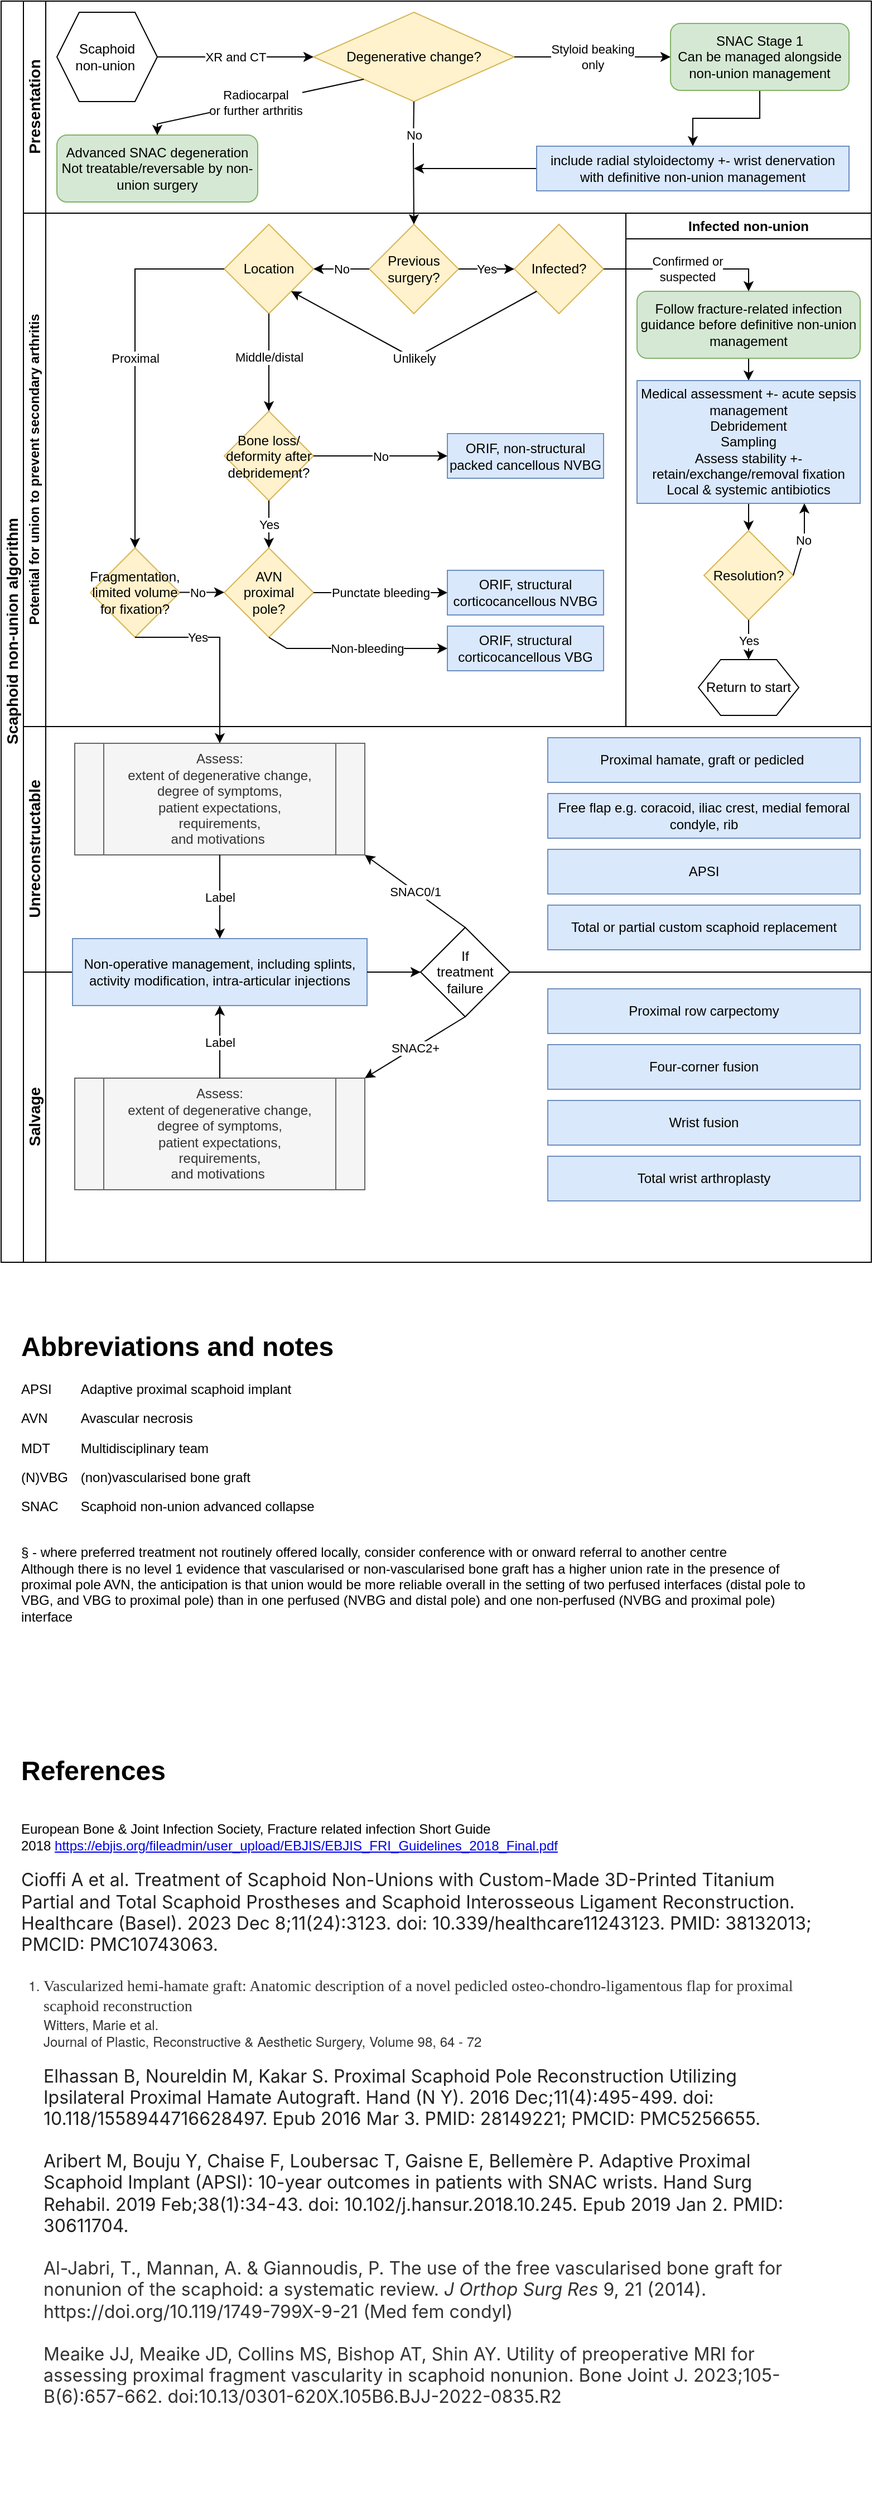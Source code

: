 <mxfile version="24.7.17">
  <diagram id="prtHgNgQTEPvFCAcTncT" name="Page-1">
    <mxGraphModel dx="860" dy="677" grid="1" gridSize="10" guides="1" tooltips="1" connect="1" arrows="1" fold="1" page="1" pageScale="1" pageWidth="827" pageHeight="1169" math="0" shadow="0">
      <root>
        <mxCell id="0" />
        <mxCell id="1" parent="0" />
        <mxCell id="dNxyNK7c78bLwvsdeMH5-19" value="Scaphoid non-union algorithm" style="swimlane;html=1;childLayout=stackLayout;resizeParent=1;resizeParentMax=0;horizontal=0;startSize=20;horizontalStack=0;fontSize=14;" parent="1" vertex="1">
          <mxGeometry x="24" y="15" width="780" height="1130" as="geometry" />
        </mxCell>
        <mxCell id="dNxyNK7c78bLwvsdeMH5-20" value="Presentation" style="swimlane;html=1;startSize=20;horizontal=0;fontSize=14;" parent="dNxyNK7c78bLwvsdeMH5-19" vertex="1">
          <mxGeometry x="20" width="760" height="190" as="geometry" />
        </mxCell>
        <mxCell id="KyIwBhKpUNpI25Vdc8Lh-61" value="Degenerative change?" style="rhombus;whiteSpace=wrap;html=1;fillColor=#fff2cc;strokeColor=#d6b656;" parent="dNxyNK7c78bLwvsdeMH5-20" vertex="1">
          <mxGeometry x="260" y="10" width="180" height="80" as="geometry" />
        </mxCell>
        <mxCell id="KyIwBhKpUNpI25Vdc8Lh-89" value="" style="edgeStyle=orthogonalEdgeStyle;rounded=0;orthogonalLoop=1;jettySize=auto;html=1;" parent="dNxyNK7c78bLwvsdeMH5-20" source="KyIwBhKpUNpI25Vdc8Lh-63" target="KyIwBhKpUNpI25Vdc8Lh-88" edge="1">
          <mxGeometry relative="1" as="geometry" />
        </mxCell>
        <mxCell id="KyIwBhKpUNpI25Vdc8Lh-63" value="SNAC Stage 1&lt;div&gt;Can be managed alongside non-union management&lt;/div&gt;" style="rounded=1;whiteSpace=wrap;html=1;fillColor=#d5e8d4;strokeColor=#82b366;" parent="dNxyNK7c78bLwvsdeMH5-20" vertex="1">
          <mxGeometry x="580" y="20" width="160" height="60" as="geometry" />
        </mxCell>
        <mxCell id="KyIwBhKpUNpI25Vdc8Lh-64" value="" style="endArrow=classic;html=1;rounded=0;entryX=0;entryY=0.5;entryDx=0;entryDy=0;exitX=1;exitY=0.5;exitDx=0;exitDy=0;" parent="dNxyNK7c78bLwvsdeMH5-20" source="KyIwBhKpUNpI25Vdc8Lh-61" target="KyIwBhKpUNpI25Vdc8Lh-63" edge="1">
          <mxGeometry relative="1" as="geometry">
            <mxPoint x="390" y="49.5" as="sourcePoint" />
            <mxPoint x="490" y="49.5" as="targetPoint" />
          </mxGeometry>
        </mxCell>
        <mxCell id="KyIwBhKpUNpI25Vdc8Lh-65" value="Styloid beaking&lt;div&gt;only&lt;/div&gt;" style="edgeLabel;resizable=0;html=1;;align=center;verticalAlign=middle;" parent="KyIwBhKpUNpI25Vdc8Lh-64" connectable="0" vertex="1">
          <mxGeometry relative="1" as="geometry" />
        </mxCell>
        <mxCell id="KyIwBhKpUNpI25Vdc8Lh-66" value="Scaphoid&lt;div&gt;non-union&amp;nbsp;&lt;/div&gt;" style="shape=hexagon;perimeter=hexagonPerimeter2;whiteSpace=wrap;html=1;fixedSize=1;" parent="dNxyNK7c78bLwvsdeMH5-20" vertex="1">
          <mxGeometry x="30" y="10" width="90" height="80" as="geometry" />
        </mxCell>
        <mxCell id="KyIwBhKpUNpI25Vdc8Lh-59" value="Advanced SNAC degeneration&lt;div&gt;Not treatable/reversable by non-union surgery&lt;/div&gt;" style="rounded=1;whiteSpace=wrap;html=1;fillColor=#d5e8d4;strokeColor=#82b366;" parent="dNxyNK7c78bLwvsdeMH5-20" vertex="1">
          <mxGeometry x="30" y="120" width="180" height="60" as="geometry" />
        </mxCell>
        <mxCell id="KyIwBhKpUNpI25Vdc8Lh-67" value="" style="endArrow=classic;html=1;rounded=0;exitX=0;exitY=1;exitDx=0;exitDy=0;entryX=0.5;entryY=0;entryDx=0;entryDy=0;" parent="dNxyNK7c78bLwvsdeMH5-20" source="KyIwBhKpUNpI25Vdc8Lh-61" target="KyIwBhKpUNpI25Vdc8Lh-59" edge="1">
          <mxGeometry relative="1" as="geometry">
            <mxPoint x="240" y="90" as="sourcePoint" />
            <mxPoint x="60" y="150" as="targetPoint" />
            <Array as="points">
              <mxPoint x="120" y="110" />
            </Array>
          </mxGeometry>
        </mxCell>
        <mxCell id="KyIwBhKpUNpI25Vdc8Lh-68" value="Radiocarpal&lt;div&gt;or further arthritis&lt;/div&gt;" style="edgeLabel;resizable=0;html=1;;align=center;verticalAlign=middle;" parent="KyIwBhKpUNpI25Vdc8Lh-67" connectable="0" vertex="1">
          <mxGeometry relative="1" as="geometry" />
        </mxCell>
        <mxCell id="KyIwBhKpUNpI25Vdc8Lh-69" value="" style="endArrow=classic;html=1;rounded=0;exitX=1;exitY=0.5;exitDx=0;exitDy=0;entryX=0;entryY=0.5;entryDx=0;entryDy=0;" parent="dNxyNK7c78bLwvsdeMH5-20" source="KyIwBhKpUNpI25Vdc8Lh-66" target="KyIwBhKpUNpI25Vdc8Lh-61" edge="1">
          <mxGeometry relative="1" as="geometry">
            <mxPoint x="130" y="49.5" as="sourcePoint" />
            <mxPoint x="230" y="49.5" as="targetPoint" />
          </mxGeometry>
        </mxCell>
        <mxCell id="KyIwBhKpUNpI25Vdc8Lh-70" value="XR and CT" style="edgeLabel;resizable=0;html=1;;align=center;verticalAlign=middle;" parent="KyIwBhKpUNpI25Vdc8Lh-69" connectable="0" vertex="1">
          <mxGeometry relative="1" as="geometry" />
        </mxCell>
        <mxCell id="GJUMKdBJynLQCOJIfzVS-9" style="edgeStyle=orthogonalEdgeStyle;rounded=0;orthogonalLoop=1;jettySize=auto;html=1;exitX=0;exitY=0.5;exitDx=0;exitDy=0;" parent="dNxyNK7c78bLwvsdeMH5-20" source="KyIwBhKpUNpI25Vdc8Lh-88" edge="1">
          <mxGeometry relative="1" as="geometry">
            <mxPoint x="350" y="150" as="targetPoint" />
          </mxGeometry>
        </mxCell>
        <mxCell id="KyIwBhKpUNpI25Vdc8Lh-88" value="include radial styloidectomy +- wrist denervation with definitive non-union management" style="rounded=0;whiteSpace=wrap;html=1;fontFamily=Helvetica;fontSize=12;align=center;fillColor=#dae8fc;strokeColor=#6c8ebf;" parent="dNxyNK7c78bLwvsdeMH5-20" vertex="1">
          <mxGeometry x="460" y="130" width="280" height="40" as="geometry" />
        </mxCell>
        <mxCell id="dNxyNK7c78bLwvsdeMH5-21" value="Potential for union to prevent secondary arthritis" style="swimlane;html=1;startSize=20;horizontal=0;" parent="dNxyNK7c78bLwvsdeMH5-19" vertex="1">
          <mxGeometry x="20" y="190" width="760" height="460" as="geometry" />
        </mxCell>
        <mxCell id="KyIwBhKpUNpI25Vdc8Lh-51" value="Infected non-union" style="swimlane;whiteSpace=wrap;html=1;" parent="dNxyNK7c78bLwvsdeMH5-21" vertex="1">
          <mxGeometry x="540" width="220" height="460" as="geometry" />
        </mxCell>
        <mxCell id="GJUMKdBJynLQCOJIfzVS-12" style="edgeStyle=orthogonalEdgeStyle;rounded=0;orthogonalLoop=1;jettySize=auto;html=1;exitX=0.5;exitY=1;exitDx=0;exitDy=0;entryX=0.5;entryY=0;entryDx=0;entryDy=0;" parent="KyIwBhKpUNpI25Vdc8Lh-51" source="GJUMKdBJynLQCOJIfzVS-5" target="GJUMKdBJynLQCOJIfzVS-6" edge="1">
          <mxGeometry relative="1" as="geometry" />
        </mxCell>
        <mxCell id="GJUMKdBJynLQCOJIfzVS-5" value="Follow fracture-related infection guidance before definitive non-union management" style="rounded=1;whiteSpace=wrap;html=1;fillColor=#d5e8d4;strokeColor=#82b366;" parent="KyIwBhKpUNpI25Vdc8Lh-51" vertex="1">
          <mxGeometry x="10" y="70" width="200" height="60" as="geometry" />
        </mxCell>
        <mxCell id="GJUMKdBJynLQCOJIfzVS-14" value="" style="edgeStyle=orthogonalEdgeStyle;rounded=0;orthogonalLoop=1;jettySize=auto;html=1;" parent="KyIwBhKpUNpI25Vdc8Lh-51" source="GJUMKdBJynLQCOJIfzVS-6" target="GJUMKdBJynLQCOJIfzVS-13" edge="1">
          <mxGeometry relative="1" as="geometry" />
        </mxCell>
        <mxCell id="GJUMKdBJynLQCOJIfzVS-6" value="Medical assessment +- acute sepsis management&lt;div&gt;Debridement&lt;/div&gt;&lt;div&gt;Sampling&lt;/div&gt;&lt;div&gt;Assess stability +- retain/exchange/removal fixation&lt;/div&gt;&lt;div&gt;Local &amp;amp; systemic antibiotics&lt;/div&gt;" style="rounded=0;whiteSpace=wrap;html=1;fontFamily=Helvetica;fontSize=12;align=center;fillColor=#dae8fc;strokeColor=#6c8ebf;" parent="KyIwBhKpUNpI25Vdc8Lh-51" vertex="1">
          <mxGeometry x="10" y="150" width="200" height="110" as="geometry" />
        </mxCell>
        <mxCell id="GJUMKdBJynLQCOJIfzVS-13" value="Resolution?" style="rhombus;whiteSpace=wrap;html=1;fillColor=#fff2cc;strokeColor=#d6b656;rounded=0;" parent="KyIwBhKpUNpI25Vdc8Lh-51" vertex="1">
          <mxGeometry x="70" y="284.5" width="80" height="80" as="geometry" />
        </mxCell>
        <mxCell id="GJUMKdBJynLQCOJIfzVS-15" value="" style="endArrow=classic;html=1;rounded=0;exitX=1;exitY=0.5;exitDx=0;exitDy=0;entryX=0.75;entryY=1;entryDx=0;entryDy=0;" parent="KyIwBhKpUNpI25Vdc8Lh-51" source="GJUMKdBJynLQCOJIfzVS-13" target="GJUMKdBJynLQCOJIfzVS-6" edge="1">
          <mxGeometry relative="1" as="geometry">
            <mxPoint x="170" y="320" as="sourcePoint" />
            <mxPoint x="270" y="320" as="targetPoint" />
            <Array as="points">
              <mxPoint x="160" y="290" />
            </Array>
          </mxGeometry>
        </mxCell>
        <mxCell id="GJUMKdBJynLQCOJIfzVS-16" value="No" style="edgeLabel;resizable=0;html=1;;align=center;verticalAlign=middle;" parent="GJUMKdBJynLQCOJIfzVS-15" connectable="0" vertex="1">
          <mxGeometry relative="1" as="geometry" />
        </mxCell>
        <mxCell id="GJUMKdBJynLQCOJIfzVS-17" value="Return to start" style="shape=hexagon;perimeter=hexagonPerimeter2;whiteSpace=wrap;html=1;fixedSize=1;" parent="KyIwBhKpUNpI25Vdc8Lh-51" vertex="1">
          <mxGeometry x="65" y="400" width="90" height="50" as="geometry" />
        </mxCell>
        <mxCell id="GJUMKdBJynLQCOJIfzVS-20" value="" style="endArrow=classic;html=1;rounded=0;exitX=0.5;exitY=1;exitDx=0;exitDy=0;entryX=0.5;entryY=0;entryDx=0;entryDy=0;" parent="KyIwBhKpUNpI25Vdc8Lh-51" source="GJUMKdBJynLQCOJIfzVS-13" target="GJUMKdBJynLQCOJIfzVS-17" edge="1">
          <mxGeometry relative="1" as="geometry">
            <mxPoint x="-240" y="340" as="sourcePoint" />
            <mxPoint x="-140" y="340" as="targetPoint" />
          </mxGeometry>
        </mxCell>
        <mxCell id="GJUMKdBJynLQCOJIfzVS-21" value="Yes" style="edgeLabel;resizable=0;html=1;;align=center;verticalAlign=middle;" parent="GJUMKdBJynLQCOJIfzVS-20" connectable="0" vertex="1">
          <mxGeometry relative="1" as="geometry" />
        </mxCell>
        <mxCell id="GJUMKdBJynLQCOJIfzVS-1" value="Previous surgery?" style="rhombus;whiteSpace=wrap;html=1;fillColor=#fff2cc;strokeColor=#d6b656;" parent="dNxyNK7c78bLwvsdeMH5-21" vertex="1">
          <mxGeometry x="310" y="10" width="80" height="80" as="geometry" />
        </mxCell>
        <mxCell id="GJUMKdBJynLQCOJIfzVS-3" value="Infected?" style="rhombus;whiteSpace=wrap;html=1;fillColor=#fff2cc;strokeColor=#d6b656;" parent="dNxyNK7c78bLwvsdeMH5-21" vertex="1">
          <mxGeometry x="440" y="10" width="80" height="80" as="geometry" />
        </mxCell>
        <mxCell id="GJUMKdBJynLQCOJIfzVS-10" value="" style="endArrow=classic;html=1;rounded=0;exitX=1;exitY=0.5;exitDx=0;exitDy=0;entryX=0.5;entryY=0;entryDx=0;entryDy=0;" parent="dNxyNK7c78bLwvsdeMH5-21" source="GJUMKdBJynLQCOJIfzVS-3" target="GJUMKdBJynLQCOJIfzVS-5" edge="1">
          <mxGeometry relative="1" as="geometry">
            <mxPoint x="300" y="150" as="sourcePoint" />
            <mxPoint x="400" y="150" as="targetPoint" />
            <Array as="points">
              <mxPoint x="650" y="50" />
            </Array>
          </mxGeometry>
        </mxCell>
        <mxCell id="GJUMKdBJynLQCOJIfzVS-11" value="Confirmed or&lt;div&gt;suspected&lt;/div&gt;" style="edgeLabel;resizable=0;html=1;;align=center;verticalAlign=middle;" parent="GJUMKdBJynLQCOJIfzVS-10" connectable="0" vertex="1">
          <mxGeometry relative="1" as="geometry" />
        </mxCell>
        <mxCell id="GJUMKdBJynLQCOJIfzVS-22" value="Location" style="rhombus;whiteSpace=wrap;html=1;fillColor=#fff2cc;strokeColor=#d6b656;" parent="dNxyNK7c78bLwvsdeMH5-21" vertex="1">
          <mxGeometry x="180" y="10" width="80" height="80" as="geometry" />
        </mxCell>
        <mxCell id="GJUMKdBJynLQCOJIfzVS-26" value="Bone loss/&lt;div&gt;deformity after debridement?&lt;/div&gt;" style="rhombus;whiteSpace=wrap;html=1;fillColor=#fff2cc;strokeColor=#d6b656;" parent="dNxyNK7c78bLwvsdeMH5-21" vertex="1">
          <mxGeometry x="180" y="177.5" width="80" height="80" as="geometry" />
        </mxCell>
        <mxCell id="GJUMKdBJynLQCOJIfzVS-30" value="Fragmentation, limited volume for fixation?" style="rhombus;whiteSpace=wrap;html=1;fillColor=#fff2cc;strokeColor=#d6b656;" parent="dNxyNK7c78bLwvsdeMH5-21" vertex="1">
          <mxGeometry x="60" y="300" width="80" height="80" as="geometry" />
        </mxCell>
        <mxCell id="GJUMKdBJynLQCOJIfzVS-32" value="AVN&lt;div&gt;proximal&lt;/div&gt;&lt;div&gt;pole?&lt;/div&gt;" style="rhombus;whiteSpace=wrap;html=1;fillColor=#fff2cc;strokeColor=#d6b656;" parent="dNxyNK7c78bLwvsdeMH5-21" vertex="1">
          <mxGeometry x="180" y="300" width="80" height="80" as="geometry" />
        </mxCell>
        <mxCell id="DTwYqxWka7T2AqBQr2B2-1" value="" style="endArrow=classic;html=1;rounded=0;exitX=0;exitY=0.5;exitDx=0;exitDy=0;entryX=0.5;entryY=0;entryDx=0;entryDy=0;" parent="dNxyNK7c78bLwvsdeMH5-21" source="GJUMKdBJynLQCOJIfzVS-22" target="GJUMKdBJynLQCOJIfzVS-30" edge="1">
          <mxGeometry relative="1" as="geometry">
            <mxPoint x="99.5" y="90" as="sourcePoint" />
            <mxPoint x="99.5" y="160" as="targetPoint" />
            <Array as="points">
              <mxPoint x="100" y="50" />
              <mxPoint x="100" y="130" />
            </Array>
          </mxGeometry>
        </mxCell>
        <mxCell id="DTwYqxWka7T2AqBQr2B2-2" value="Proximal" style="edgeLabel;resizable=0;html=1;;align=center;verticalAlign=middle;" parent="DTwYqxWka7T2AqBQr2B2-1" connectable="0" vertex="1">
          <mxGeometry relative="1" as="geometry">
            <mxPoint y="-5" as="offset" />
          </mxGeometry>
        </mxCell>
        <mxCell id="GJUMKdBJynLQCOJIfzVS-24" value="" style="endArrow=classic;html=1;rounded=0;exitX=0.5;exitY=1;exitDx=0;exitDy=0;entryX=0.5;entryY=0;entryDx=0;entryDy=0;" parent="dNxyNK7c78bLwvsdeMH5-21" source="GJUMKdBJynLQCOJIfzVS-22" target="GJUMKdBJynLQCOJIfzVS-26" edge="1">
          <mxGeometry relative="1" as="geometry">
            <mxPoint x="330" y="320" as="sourcePoint" />
            <mxPoint x="190" y="180" as="targetPoint" />
          </mxGeometry>
        </mxCell>
        <mxCell id="GJUMKdBJynLQCOJIfzVS-25" value="Middle/distal" style="edgeLabel;resizable=0;html=1;;align=center;verticalAlign=middle;" parent="GJUMKdBJynLQCOJIfzVS-24" connectable="0" vertex="1">
          <mxGeometry relative="1" as="geometry">
            <mxPoint y="-5" as="offset" />
          </mxGeometry>
        </mxCell>
        <mxCell id="DTwYqxWka7T2AqBQr2B2-3" value="" style="endArrow=classic;html=1;rounded=0;exitX=0;exitY=0.5;exitDx=0;exitDy=0;entryX=1;entryY=0.5;entryDx=0;entryDy=0;" parent="dNxyNK7c78bLwvsdeMH5-21" source="GJUMKdBJynLQCOJIfzVS-1" target="GJUMKdBJynLQCOJIfzVS-22" edge="1">
          <mxGeometry relative="1" as="geometry">
            <mxPoint x="300" y="430" as="sourcePoint" />
            <mxPoint x="400" y="430" as="targetPoint" />
          </mxGeometry>
        </mxCell>
        <mxCell id="DTwYqxWka7T2AqBQr2B2-4" value="No" style="edgeLabel;resizable=0;html=1;;align=center;verticalAlign=middle;" parent="DTwYqxWka7T2AqBQr2B2-3" connectable="0" vertex="1">
          <mxGeometry relative="1" as="geometry" />
        </mxCell>
        <mxCell id="DTwYqxWka7T2AqBQr2B2-5" value="" style="endArrow=classic;html=1;rounded=0;exitX=1;exitY=0.5;exitDx=0;exitDy=0;entryX=0;entryY=0.5;entryDx=0;entryDy=0;" parent="dNxyNK7c78bLwvsdeMH5-21" source="GJUMKdBJynLQCOJIfzVS-1" target="GJUMKdBJynLQCOJIfzVS-3" edge="1">
          <mxGeometry relative="1" as="geometry">
            <mxPoint x="320" y="270" as="sourcePoint" />
            <mxPoint x="420" y="270" as="targetPoint" />
          </mxGeometry>
        </mxCell>
        <mxCell id="DTwYqxWka7T2AqBQr2B2-6" value="Yes" style="edgeLabel;resizable=0;html=1;;align=center;verticalAlign=middle;" parent="DTwYqxWka7T2AqBQr2B2-5" connectable="0" vertex="1">
          <mxGeometry relative="1" as="geometry" />
        </mxCell>
        <mxCell id="DTwYqxWka7T2AqBQr2B2-7" value="" style="endArrow=classic;html=1;rounded=0;exitX=0;exitY=1;exitDx=0;exitDy=0;entryX=1;entryY=1;entryDx=0;entryDy=0;" parent="dNxyNK7c78bLwvsdeMH5-21" source="GJUMKdBJynLQCOJIfzVS-3" target="GJUMKdBJynLQCOJIfzVS-22" edge="1">
          <mxGeometry relative="1" as="geometry">
            <mxPoint x="300" y="120" as="sourcePoint" />
            <mxPoint x="400" y="120" as="targetPoint" />
            <Array as="points">
              <mxPoint x="350" y="130" />
            </Array>
          </mxGeometry>
        </mxCell>
        <mxCell id="DTwYqxWka7T2AqBQr2B2-8" value="Unlikely" style="edgeLabel;resizable=0;html=1;;align=center;verticalAlign=middle;" parent="DTwYqxWka7T2AqBQr2B2-7" connectable="0" vertex="1">
          <mxGeometry relative="1" as="geometry" />
        </mxCell>
        <mxCell id="DTwYqxWka7T2AqBQr2B2-9" value="ORIF, non-structural packed cancellous NVBG" style="rounded=0;whiteSpace=wrap;html=1;fontFamily=Helvetica;fontSize=12;align=center;fillColor=#dae8fc;strokeColor=#6c8ebf;" parent="dNxyNK7c78bLwvsdeMH5-21" vertex="1">
          <mxGeometry x="380" y="197.5" width="140" height="40" as="geometry" />
        </mxCell>
        <mxCell id="DTwYqxWka7T2AqBQr2B2-12" value="" style="endArrow=classic;html=1;rounded=0;exitX=1;exitY=0.5;exitDx=0;exitDy=0;entryX=0;entryY=0.5;entryDx=0;entryDy=0;" parent="dNxyNK7c78bLwvsdeMH5-21" source="GJUMKdBJynLQCOJIfzVS-26" target="DTwYqxWka7T2AqBQr2B2-9" edge="1">
          <mxGeometry relative="1" as="geometry">
            <mxPoint x="320" y="60" as="sourcePoint" />
            <mxPoint x="270" y="60" as="targetPoint" />
          </mxGeometry>
        </mxCell>
        <mxCell id="DTwYqxWka7T2AqBQr2B2-13" value="No" style="edgeLabel;resizable=0;html=1;;align=center;verticalAlign=middle;" parent="DTwYqxWka7T2AqBQr2B2-12" connectable="0" vertex="1">
          <mxGeometry relative="1" as="geometry" />
        </mxCell>
        <mxCell id="DTwYqxWka7T2AqBQr2B2-14" value="" style="endArrow=classic;html=1;rounded=0;exitX=1;exitY=0.5;exitDx=0;exitDy=0;" parent="dNxyNK7c78bLwvsdeMH5-21" edge="1">
          <mxGeometry relative="1" as="geometry">
            <mxPoint x="140" y="339.8" as="sourcePoint" />
            <mxPoint x="180" y="339.8" as="targetPoint" />
            <Array as="points" />
          </mxGeometry>
        </mxCell>
        <mxCell id="DTwYqxWka7T2AqBQr2B2-15" value="No" style="edgeLabel;resizable=0;html=1;;align=center;verticalAlign=middle;" parent="DTwYqxWka7T2AqBQr2B2-14" connectable="0" vertex="1">
          <mxGeometry relative="1" as="geometry">
            <mxPoint x="-4" as="offset" />
          </mxGeometry>
        </mxCell>
        <mxCell id="DTwYqxWka7T2AqBQr2B2-17" value="" style="endArrow=classic;html=1;rounded=0;exitX=0.5;exitY=1;exitDx=0;exitDy=0;entryX=0.5;entryY=0;entryDx=0;entryDy=0;" parent="dNxyNK7c78bLwvsdeMH5-21" source="GJUMKdBJynLQCOJIfzVS-26" target="GJUMKdBJynLQCOJIfzVS-32" edge="1">
          <mxGeometry relative="1" as="geometry">
            <mxPoint x="240" y="270" as="sourcePoint" />
            <mxPoint x="290" y="270" as="targetPoint" />
          </mxGeometry>
        </mxCell>
        <mxCell id="DTwYqxWka7T2AqBQr2B2-18" value="Yes" style="edgeLabel;resizable=0;html=1;;align=center;verticalAlign=middle;" parent="DTwYqxWka7T2AqBQr2B2-17" connectable="0" vertex="1">
          <mxGeometry relative="1" as="geometry" />
        </mxCell>
        <mxCell id="DTwYqxWka7T2AqBQr2B2-19" value="ORIF, structural corticocancellous NVBG" style="rounded=0;whiteSpace=wrap;html=1;fontFamily=Helvetica;fontSize=12;align=center;fillColor=#dae8fc;strokeColor=#6c8ebf;" parent="dNxyNK7c78bLwvsdeMH5-21" vertex="1">
          <mxGeometry x="380" y="320" width="140" height="40" as="geometry" />
        </mxCell>
        <mxCell id="DTwYqxWka7T2AqBQr2B2-20" value="ORIF, structural corticocancellous VBG" style="rounded=0;whiteSpace=wrap;html=1;fontFamily=Helvetica;fontSize=12;align=center;fillColor=#dae8fc;strokeColor=#6c8ebf;" parent="dNxyNK7c78bLwvsdeMH5-21" vertex="1">
          <mxGeometry x="380" y="370" width="140" height="40" as="geometry" />
        </mxCell>
        <mxCell id="DTwYqxWka7T2AqBQr2B2-21" value="" style="endArrow=classic;html=1;rounded=0;exitX=1;exitY=0.5;exitDx=0;exitDy=0;entryX=0;entryY=0.5;entryDx=0;entryDy=0;" parent="dNxyNK7c78bLwvsdeMH5-21" source="GJUMKdBJynLQCOJIfzVS-32" target="DTwYqxWka7T2AqBQr2B2-19" edge="1">
          <mxGeometry relative="1" as="geometry">
            <mxPoint x="270" y="339.66" as="sourcePoint" />
            <mxPoint x="370" y="339.66" as="targetPoint" />
          </mxGeometry>
        </mxCell>
        <mxCell id="DTwYqxWka7T2AqBQr2B2-22" value="Punctate bleeding" style="edgeLabel;resizable=0;html=1;;align=center;verticalAlign=middle;" parent="DTwYqxWka7T2AqBQr2B2-21" connectable="0" vertex="1">
          <mxGeometry relative="1" as="geometry" />
        </mxCell>
        <mxCell id="V9zsYjX7iu7tiQ65q-al-1" value="" style="endArrow=classic;html=1;rounded=0;exitX=0.5;exitY=1;exitDx=0;exitDy=0;entryX=0;entryY=0.5;entryDx=0;entryDy=0;" edge="1" parent="dNxyNK7c78bLwvsdeMH5-21" source="GJUMKdBJynLQCOJIfzVS-32" target="DTwYqxWka7T2AqBQr2B2-20">
          <mxGeometry relative="1" as="geometry">
            <mxPoint x="230" y="380" as="sourcePoint" />
            <mxPoint x="376" y="380" as="targetPoint" />
            <Array as="points">
              <mxPoint x="236" y="390" />
              <mxPoint x="296" y="390" />
            </Array>
          </mxGeometry>
        </mxCell>
        <mxCell id="V9zsYjX7iu7tiQ65q-al-2" value="Non-bleeding" style="edgeLabel;resizable=0;html=1;;align=center;verticalAlign=middle;" connectable="0" vertex="1" parent="V9zsYjX7iu7tiQ65q-al-1">
          <mxGeometry relative="1" as="geometry">
            <mxPoint x="9" as="offset" />
          </mxGeometry>
        </mxCell>
        <mxCell id="V9zsYjX7iu7tiQ65q-al-11" value="Unreconstructable" style="swimlane;html=1;startSize=20;horizontal=0;fontSize=14;" vertex="1" parent="dNxyNK7c78bLwvsdeMH5-19">
          <mxGeometry x="20" y="650" width="760" height="220" as="geometry">
            <mxRectangle x="20" y="320" width="670" height="30" as="alternateBounds" />
          </mxGeometry>
        </mxCell>
        <mxCell id="V9zsYjX7iu7tiQ65q-al-12" value="Total or partial custom scaphoid replacement" style="rounded=0;whiteSpace=wrap;html=1;fontFamily=Helvetica;fontSize=12;align=center;fillColor=#dae8fc;strokeColor=#6c8ebf;" vertex="1" parent="V9zsYjX7iu7tiQ65q-al-11">
          <mxGeometry x="470" y="160" width="280" height="40" as="geometry" />
        </mxCell>
        <mxCell id="V9zsYjX7iu7tiQ65q-al-13" value="APSI" style="rounded=0;whiteSpace=wrap;html=1;fontFamily=Helvetica;fontSize=12;align=center;fillColor=#dae8fc;strokeColor=#6c8ebf;" vertex="1" parent="V9zsYjX7iu7tiQ65q-al-11">
          <mxGeometry x="470" y="110" width="280" height="40" as="geometry" />
        </mxCell>
        <mxCell id="V9zsYjX7iu7tiQ65q-al-14" value="Free flap e.g. coracoid, iliac crest, medial femoral condyle, rib" style="rounded=0;whiteSpace=wrap;html=1;fontFamily=Helvetica;fontSize=12;align=center;fillColor=#dae8fc;strokeColor=#6c8ebf;" vertex="1" parent="V9zsYjX7iu7tiQ65q-al-11">
          <mxGeometry x="470" y="60" width="280" height="40" as="geometry" />
        </mxCell>
        <mxCell id="V9zsYjX7iu7tiQ65q-al-15" value="Proximal hamate, graft or pedicled&amp;nbsp;" style="rounded=0;whiteSpace=wrap;html=1;fontFamily=Helvetica;fontSize=12;align=center;fillColor=#dae8fc;strokeColor=#6c8ebf;" vertex="1" parent="V9zsYjX7iu7tiQ65q-al-11">
          <mxGeometry x="470" y="10" width="280" height="40" as="geometry" />
        </mxCell>
        <mxCell id="V9zsYjX7iu7tiQ65q-al-18" value="Assess:&lt;div&gt;extent of degenerative change,&lt;/div&gt;&lt;div&gt;degree of symptoms,&lt;/div&gt;&lt;div&gt;patient expectations,&lt;/div&gt;&lt;div&gt;requirements,&lt;/div&gt;&lt;div&gt;and motivations&amp;nbsp;&lt;/div&gt;" style="shape=process;whiteSpace=wrap;html=1;backgroundOutline=1;fillColor=#f5f5f5;fontColor=#333333;strokeColor=#666666;" vertex="1" parent="V9zsYjX7iu7tiQ65q-al-11">
          <mxGeometry x="46" y="15" width="260" height="100" as="geometry" />
        </mxCell>
        <mxCell id="V9zsYjX7iu7tiQ65q-al-4" value="Salvage" style="swimlane;html=1;startSize=20;horizontal=0;fontSize=14;" vertex="1" parent="dNxyNK7c78bLwvsdeMH5-19">
          <mxGeometry x="20" y="870" width="760" height="260" as="geometry">
            <mxRectangle x="20" y="240" width="430" height="30" as="alternateBounds" />
          </mxGeometry>
        </mxCell>
        <mxCell id="V9zsYjX7iu7tiQ65q-al-6" value="Assess:&lt;div&gt;extent of degenerative change,&lt;/div&gt;&lt;div&gt;degree of symptoms,&lt;/div&gt;&lt;div&gt;patient expectations,&lt;/div&gt;&lt;div&gt;requirements,&lt;/div&gt;&lt;div&gt;and motivations&amp;nbsp;&lt;/div&gt;" style="shape=process;whiteSpace=wrap;html=1;backgroundOutline=1;fillColor=#f5f5f5;fontColor=#333333;strokeColor=#666666;" vertex="1" parent="V9zsYjX7iu7tiQ65q-al-4">
          <mxGeometry x="46" y="95" width="260" height="100" as="geometry" />
        </mxCell>
        <mxCell id="V9zsYjX7iu7tiQ65q-al-7" value="Proximal row carpectomy" style="rounded=0;whiteSpace=wrap;html=1;fontFamily=Helvetica;fontSize=12;align=center;fillColor=#dae8fc;strokeColor=#6c8ebf;" vertex="1" parent="V9zsYjX7iu7tiQ65q-al-4">
          <mxGeometry x="470" y="15" width="280" height="40" as="geometry" />
        </mxCell>
        <mxCell id="V9zsYjX7iu7tiQ65q-al-8" value="Four-corner fusion" style="rounded=0;whiteSpace=wrap;html=1;fontFamily=Helvetica;fontSize=12;align=center;fillColor=#dae8fc;strokeColor=#6c8ebf;" vertex="1" parent="V9zsYjX7iu7tiQ65q-al-4">
          <mxGeometry x="470" y="65" width="280" height="40" as="geometry" />
        </mxCell>
        <mxCell id="V9zsYjX7iu7tiQ65q-al-9" value="Total wrist arthroplasty" style="rounded=0;whiteSpace=wrap;html=1;fontFamily=Helvetica;fontSize=12;align=center;fillColor=#dae8fc;strokeColor=#6c8ebf;" vertex="1" parent="V9zsYjX7iu7tiQ65q-al-4">
          <mxGeometry x="470" y="165" width="280" height="40" as="geometry" />
        </mxCell>
        <mxCell id="V9zsYjX7iu7tiQ65q-al-10" value="Wrist fusion" style="rounded=0;whiteSpace=wrap;html=1;fontFamily=Helvetica;fontSize=12;align=center;fillColor=#dae8fc;strokeColor=#6c8ebf;" vertex="1" parent="V9zsYjX7iu7tiQ65q-al-4">
          <mxGeometry x="470" y="115" width="280" height="40" as="geometry" />
        </mxCell>
        <mxCell id="V9zsYjX7iu7tiQ65q-al-23" value="&lt;div&gt;If&lt;/div&gt;treatment&lt;div&gt;failure&lt;/div&gt;" style="rhombus;whiteSpace=wrap;html=1;" vertex="1" parent="V9zsYjX7iu7tiQ65q-al-4">
          <mxGeometry x="356" y="-40" width="80" height="80" as="geometry" />
        </mxCell>
        <mxCell id="V9zsYjX7iu7tiQ65q-al-5" value="Non-operative management, including splints, activity modification, intra-articular injections" style="rounded=0;whiteSpace=wrap;html=1;fontFamily=Helvetica;fontSize=12;align=center;fillColor=#dae8fc;strokeColor=#6c8ebf;" vertex="1" parent="V9zsYjX7iu7tiQ65q-al-4">
          <mxGeometry x="44" y="-30" width="264" height="60" as="geometry" />
        </mxCell>
        <mxCell id="V9zsYjX7iu7tiQ65q-al-27" value="" style="endArrow=classic;html=1;rounded=0;exitX=0.5;exitY=0;exitDx=0;exitDy=0;entryX=0.5;entryY=1;entryDx=0;entryDy=0;" edge="1" parent="V9zsYjX7iu7tiQ65q-al-4" source="V9zsYjX7iu7tiQ65q-al-6" target="V9zsYjX7iu7tiQ65q-al-5">
          <mxGeometry relative="1" as="geometry">
            <mxPoint x="186" y="85" as="sourcePoint" />
            <mxPoint x="286" y="85" as="targetPoint" />
          </mxGeometry>
        </mxCell>
        <mxCell id="V9zsYjX7iu7tiQ65q-al-28" value="Label" style="edgeLabel;resizable=0;html=1;;align=center;verticalAlign=middle;" connectable="0" vertex="1" parent="V9zsYjX7iu7tiQ65q-al-27">
          <mxGeometry relative="1" as="geometry" />
        </mxCell>
        <mxCell id="V9zsYjX7iu7tiQ65q-al-24" value="" style="endArrow=classic;html=1;rounded=0;exitX=1;exitY=0.5;exitDx=0;exitDy=0;entryX=0;entryY=0.5;entryDx=0;entryDy=0;" edge="1" parent="V9zsYjX7iu7tiQ65q-al-4" source="V9zsYjX7iu7tiQ65q-al-5" target="V9zsYjX7iu7tiQ65q-al-23">
          <mxGeometry width="50" height="50" relative="1" as="geometry">
            <mxPoint x="346" y="-305" as="sourcePoint" />
            <mxPoint x="396" y="-355" as="targetPoint" />
          </mxGeometry>
        </mxCell>
        <mxCell id="V9zsYjX7iu7tiQ65q-al-31" value="" style="endArrow=classic;html=1;rounded=0;exitX=0.5;exitY=1;exitDx=0;exitDy=0;entryX=1;entryY=0;entryDx=0;entryDy=0;" edge="1" parent="V9zsYjX7iu7tiQ65q-al-4" source="V9zsYjX7iu7tiQ65q-al-23" target="V9zsYjX7iu7tiQ65q-al-6">
          <mxGeometry relative="1" as="geometry">
            <mxPoint x="406" y="-30" as="sourcePoint" />
            <mxPoint x="396" y="85" as="targetPoint" />
          </mxGeometry>
        </mxCell>
        <mxCell id="V9zsYjX7iu7tiQ65q-al-32" value="SNAC2+" style="edgeLabel;resizable=0;html=1;;align=center;verticalAlign=middle;" connectable="0" vertex="1" parent="V9zsYjX7iu7tiQ65q-al-31">
          <mxGeometry relative="1" as="geometry" />
        </mxCell>
        <mxCell id="GJUMKdBJynLQCOJIfzVS-7" value="" style="endArrow=classic;html=1;rounded=0;exitX=0.5;exitY=1;exitDx=0;exitDy=0;entryX=0.5;entryY=0;entryDx=0;entryDy=0;" parent="dNxyNK7c78bLwvsdeMH5-19" edge="1" target="GJUMKdBJynLQCOJIfzVS-1" source="KyIwBhKpUNpI25Vdc8Lh-61">
          <mxGeometry relative="1" as="geometry">
            <mxPoint x="369.5" y="100" as="sourcePoint" />
            <mxPoint x="369.5" y="270" as="targetPoint" />
            <Array as="points">
              <mxPoint x="369.5" y="130" />
            </Array>
          </mxGeometry>
        </mxCell>
        <mxCell id="GJUMKdBJynLQCOJIfzVS-8" value="No" style="edgeLabel;resizable=0;html=1;;align=center;verticalAlign=middle;" parent="GJUMKdBJynLQCOJIfzVS-7" connectable="0" vertex="1">
          <mxGeometry relative="1" as="geometry">
            <mxPoint y="-25" as="offset" />
          </mxGeometry>
        </mxCell>
        <mxCell id="V9zsYjX7iu7tiQ65q-al-21" value="" style="endArrow=classic;html=1;rounded=0;exitX=0.5;exitY=1;exitDx=0;exitDy=0;entryX=0.5;entryY=0;entryDx=0;entryDy=0;" edge="1" parent="dNxyNK7c78bLwvsdeMH5-19" source="GJUMKdBJynLQCOJIfzVS-30" target="V9zsYjX7iu7tiQ65q-al-18">
          <mxGeometry relative="1" as="geometry">
            <mxPoint x="126" y="615" as="sourcePoint" />
            <mxPoint x="226" y="615" as="targetPoint" />
            <Array as="points">
              <mxPoint x="196" y="570" />
            </Array>
          </mxGeometry>
        </mxCell>
        <mxCell id="V9zsYjX7iu7tiQ65q-al-22" value="Yes" style="edgeLabel;resizable=0;html=1;;align=center;verticalAlign=middle;" connectable="0" vertex="1" parent="V9zsYjX7iu7tiQ65q-al-21">
          <mxGeometry relative="1" as="geometry">
            <mxPoint x="-20" y="-10" as="offset" />
          </mxGeometry>
        </mxCell>
        <mxCell id="V9zsYjX7iu7tiQ65q-al-25" value="" style="endArrow=classic;html=1;rounded=0;exitX=0.5;exitY=1;exitDx=0;exitDy=0;entryX=0.5;entryY=0;entryDx=0;entryDy=0;" edge="1" parent="dNxyNK7c78bLwvsdeMH5-19" source="V9zsYjX7iu7tiQ65q-al-18" target="V9zsYjX7iu7tiQ65q-al-5">
          <mxGeometry relative="1" as="geometry">
            <mxPoint x="216" y="800" as="sourcePoint" />
            <mxPoint x="316" y="800" as="targetPoint" />
          </mxGeometry>
        </mxCell>
        <mxCell id="V9zsYjX7iu7tiQ65q-al-26" value="Label" style="edgeLabel;resizable=0;html=1;;align=center;verticalAlign=middle;" connectable="0" vertex="1" parent="V9zsYjX7iu7tiQ65q-al-25">
          <mxGeometry relative="1" as="geometry" />
        </mxCell>
        <mxCell id="V9zsYjX7iu7tiQ65q-al-29" value="" style="endArrow=classic;html=1;rounded=0;exitX=0.5;exitY=0;exitDx=0;exitDy=0;entryX=1;entryY=1;entryDx=0;entryDy=0;" edge="1" parent="dNxyNK7c78bLwvsdeMH5-19" source="V9zsYjX7iu7tiQ65q-al-23" target="V9zsYjX7iu7tiQ65q-al-18">
          <mxGeometry relative="1" as="geometry">
            <mxPoint x="336" y="685" as="sourcePoint" />
            <mxPoint x="416" y="775" as="targetPoint" />
          </mxGeometry>
        </mxCell>
        <mxCell id="V9zsYjX7iu7tiQ65q-al-30" value="SNAC0/1" style="edgeLabel;resizable=0;html=1;;align=center;verticalAlign=middle;" connectable="0" vertex="1" parent="V9zsYjX7iu7tiQ65q-al-29">
          <mxGeometry relative="1" as="geometry" />
        </mxCell>
        <mxCell id="GJUMKdBJynLQCOJIfzVS-18" value="&lt;h1 style=&quot;margin-top: 0px;&quot;&gt;Abbreviations and notes&lt;/h1&gt;&lt;p&gt;&lt;span style=&quot;font-size: 12px; font-weight: normal;&quot;&gt;APSI&lt;span style=&quot;white-space: pre;&quot;&gt;&#x9;&lt;/span&gt;Adaptive proximal scaphoid implant&lt;br&gt;&lt;/span&gt;&lt;/p&gt;&lt;p&gt;&lt;span style=&quot;font-size: 12px; font-weight: normal;&quot;&gt;AVN&lt;span style=&quot;white-space: pre;&quot;&gt;&#x9;&lt;/span&gt;&lt;span style=&quot;white-space: pre;&quot;&gt;&#x9;Avascular necrosis&lt;/span&gt;&lt;/span&gt;&lt;/p&gt;&lt;p&gt;&lt;/p&gt;&lt;p&gt;MDT&lt;span style=&quot;white-space: pre;&quot;&gt;&#x9;&lt;/span&gt;Multidisciplinary team&lt;span style=&quot;font-size: 12px; font-weight: normal;&quot;&gt;&lt;span style=&quot;white-space: pre;&quot;&gt;&lt;br&gt;&lt;/span&gt;&lt;/span&gt;&lt;/p&gt;&lt;p&gt;&lt;span style=&quot;font-size: 12px; font-weight: normal;&quot;&gt;(N)VBG&lt;span style=&quot;white-space: pre;&quot;&gt;&#x9;&lt;/span&gt;(non)vascularised bone graft&amp;nbsp;&lt;br&gt;&lt;/span&gt;&lt;/p&gt;&lt;p&gt;SNAC&lt;span style=&quot;white-space: pre;&quot;&gt;&#x9;&lt;/span&gt;Scaphoid non-union advanced collapse&lt;span style=&quot;font-size: 12px; font-weight: normal;&quot;&gt;&lt;br&gt;&lt;/span&gt;&lt;/p&gt;&lt;p&gt;&lt;br&gt;&lt;span style=&quot;font-size: 12px; font-weight: 400;&quot;&gt;§ - where preferred treatment not routinely offered locally, consider conference with or onward referral to another centre&lt;br&gt;&lt;/span&gt;Although there is no level 1 evidence that vascularised or non-vascularised bone graft has a higher union rate in the presence of proximal pole AVN, the anticipation is that union would be more reliable overall in the setting of two perfused interfaces (distal pole to VBG, and VBG to proximal pole) than in one perfused (NVBG and distal pole) and one non-perfused (NVBG and proximal pole) interface&amp;nbsp;&lt;/p&gt;" style="text;html=1;whiteSpace=wrap;overflow=hidden;rounded=0;" parent="1" vertex="1">
          <mxGeometry x="40" y="1200" width="730" height="280" as="geometry" />
        </mxCell>
        <mxCell id="GJUMKdBJynLQCOJIfzVS-19" value="&lt;h1 style=&quot;margin-top: 0px;&quot;&gt;References&lt;/h1&gt;&lt;div&gt;&lt;span style=&quot;font-size: 12px; font-weight: 400;&quot;&gt;&lt;br&gt;&lt;/span&gt;&lt;/div&gt;&lt;div&gt;European Bone &amp;amp; Joint Infection Society, Fracture related infection Short Guide 2018&amp;nbsp;&lt;a href=&quot;https://ebjis.org/fileadmin/user_upload/EBJIS/EBJIS_FRI_Guidelines_2018_Final.pdf&quot;&gt;https://ebjis.org/fileadmin/user_upload/EBJIS/EBJIS_FRI_Guidelines_2018_Final.pdf&lt;/a&gt;&lt;br&gt;&lt;/div&gt;&lt;div&gt;&lt;br&gt;&lt;/div&gt;&lt;div&gt;&lt;span style=&quot;font-size: 16px; caret-color: rgb(33, 33, 33); color: rgb(33, 33, 33); font-family: BlinkMacSystemFont, -apple-system, &amp;quot;Segoe UI&amp;quot;, Roboto, Oxygen, Ubuntu, Cantarell, &amp;quot;Fira Sans&amp;quot;, &amp;quot;Droid Sans&amp;quot;, &amp;quot;Helvetica Neue&amp;quot;, sans-serif; background-color: rgb(255, 255, 255);&quot;&gt;Cioffi A et al. Treatment of Scaphoid Non-Unions with Custom-Made 3D-Printed Titanium Partial and Total Scaphoid Prostheses and Scaphoid Interosseous Ligament Reconstruction. Healthcare (Basel). 2023 Dec 8;11(24):3123. doi: 10.339/healthcare11243123. PMID: 38132013; PMCID: PMC10743063.&lt;/span&gt;&lt;br&gt;&lt;/div&gt;&lt;div&gt;&lt;span style=&quot;font-size: 16px; caret-color: rgb(33, 33, 33); color: rgb(33, 33, 33); font-family: BlinkMacSystemFont, -apple-system, &amp;quot;Segoe UI&amp;quot;, Roboto, Oxygen, Ubuntu, Cantarell, &amp;quot;Fira Sans&amp;quot;, &amp;quot;Droid Sans&amp;quot;, &amp;quot;Helvetica Neue&amp;quot;, sans-serif; background-color: rgb(255, 255, 255);&quot;&gt;&lt;br&gt;&lt;/span&gt;&lt;/div&gt;&lt;div&gt;&lt;ol style=&quot;margin: 0px 0px 0px 20px; padding: 0px; caret-color: rgb(51, 51, 51); color: rgb(51, 51, 51); font-family: &amp;quot;Helvetica Neue&amp;quot;, Helvetica, Arial, sans-serif;&quot; id=&quot;downloadCitList&quot;&gt;&lt;li&gt;&lt;h4 style=&quot;margin: 0px; font-weight: normal; line-height: 18px; font-size: 14px; text-rendering: optimizelegibility; font-family: Georgia, serif;&quot;&gt;Vascularized hemi-hamate graft: Anatomic description of a novel pedicled osteo-chondro-ligamentous flap for proximal scaphoid reconstruction&lt;/h4&gt;&lt;div&gt;Witters, Marie et al.&lt;/div&gt;&lt;div&gt;Journal of Plastic, Reconstructive &amp;amp; Aesthetic Surgery, Volume 98, 64 - 72&lt;/div&gt;&lt;div&gt;&lt;br&gt;&lt;/div&gt;&lt;div&gt;&lt;span style=&quot;font-size: 16px; caret-color: rgb(33, 33, 33); color: rgb(33, 33, 33); font-family: BlinkMacSystemFont, -apple-system, &amp;quot;Segoe UI&amp;quot;, Roboto, Oxygen, Ubuntu, Cantarell, &amp;quot;Fira Sans&amp;quot;, &amp;quot;Droid Sans&amp;quot;, &amp;quot;Helvetica Neue&amp;quot;, sans-serif; background-color: rgb(255, 255, 255);&quot;&gt;Elhassan B, Noureldin M, Kakar S. Proximal Scaphoid Pole Reconstruction Utilizing Ipsilateral Proximal Hamate Autograft. Hand (N Y). 2016 Dec;11(4):495-499. doi: 10.118/1558944716628497. Epub 2016 Mar 3. PMID: 28149221; PMCID: PMC5256655.&lt;/span&gt;&lt;br&gt;&lt;/div&gt;&lt;div&gt;&lt;span style=&quot;font-size: 16px; caret-color: rgb(33, 33, 33); color: rgb(33, 33, 33); font-family: BlinkMacSystemFont, -apple-system, &amp;quot;Segoe UI&amp;quot;, Roboto, Oxygen, Ubuntu, Cantarell, &amp;quot;Fira Sans&amp;quot;, &amp;quot;Droid Sans&amp;quot;, &amp;quot;Helvetica Neue&amp;quot;, sans-serif; background-color: rgb(255, 255, 255);&quot;&gt;&lt;br&gt;&lt;/span&gt;&lt;/div&gt;&lt;div&gt;&lt;span style=&quot;font-size: 16px; caret-color: rgb(33, 33, 33); color: rgb(33, 33, 33); font-family: BlinkMacSystemFont, -apple-system, &amp;quot;Segoe UI&amp;quot;, Roboto, Oxygen, Ubuntu, Cantarell, &amp;quot;Fira Sans&amp;quot;, &amp;quot;Droid Sans&amp;quot;, &amp;quot;Helvetica Neue&amp;quot;, sans-serif; background-color: rgb(255, 255, 255);&quot;&gt;Aribert M, Bouju Y, Chaise F, Loubersac T, Gaisne E, Bellemère P. Adaptive Proximal Scaphoid Implant (APSI): 10-year outcomes in patients with SNAC wrists. Hand Surg Rehabil. 2019 Feb;38(1):34-43. doi: 10.102/j.hansur.2018.10.245. Epub 2019 Jan 2. PMID: 30611704.&lt;br&gt;&lt;/span&gt;&lt;/div&gt;&lt;div&gt;&lt;span style=&quot;font-size: 16px; caret-color: rgb(33, 33, 33); color: rgb(33, 33, 33); font-family: BlinkMacSystemFont, -apple-system, &amp;quot;Segoe UI&amp;quot;, Roboto, Oxygen, Ubuntu, Cantarell, &amp;quot;Fira Sans&amp;quot;, &amp;quot;Droid Sans&amp;quot;, &amp;quot;Helvetica Neue&amp;quot;, sans-serif; background-color: rgb(255, 255, 255);&quot;&gt;&lt;br&gt;&lt;/span&gt;&lt;/div&gt;&lt;div&gt;&lt;span style=&quot;font-size: 16px; caret-color: rgb(33, 33, 33); color: rgb(33, 33, 33); font-family: BlinkMacSystemFont, -apple-system, &amp;quot;Segoe UI&amp;quot;, Roboto, Oxygen, Ubuntu, Cantarell, &amp;quot;Fira Sans&amp;quot;, &amp;quot;Droid Sans&amp;quot;, &amp;quot;Helvetica Neue&amp;quot;, sans-serif; background-color: rgb(255, 255, 255);&quot;&gt;&lt;span style=&quot;caret-color: rgb(51, 51, 51); color: rgb(51, 51, 51); font-family: -apple-system, BlinkMacSystemFont, &amp;quot;Segoe UI&amp;quot;, Roboto, Oxygen-Sans, Ubuntu, Cantarell, &amp;quot;Helvetica Neue&amp;quot;, sans-serif;&quot;&gt;Al-Jabri, T., Mannan, A. &amp;amp; Giannoudis, P. The use of the free vascularised bone graft for nonunion of the scaphoid: a systematic review.&amp;nbsp;&lt;/span&gt;&lt;i style=&quot;margin: 0px; box-sizing: inherit; caret-color: rgb(51, 51, 51); color: rgb(51, 51, 51); font-family: -apple-system, BlinkMacSystemFont, &amp;quot;Segoe UI&amp;quot;, Roboto, Oxygen-Sans, Ubuntu, Cantarell, &amp;quot;Helvetica Neue&amp;quot;, sans-serif;&quot;&gt;J Orthop Surg Res&lt;/i&gt;&lt;span style=&quot;caret-color: rgb(51, 51, 51); color: rgb(51, 51, 51); font-family: -apple-system, BlinkMacSystemFont, &amp;quot;Segoe UI&amp;quot;, Roboto, Oxygen-Sans, Ubuntu, Cantarell, &amp;quot;Helvetica Neue&amp;quot;, sans-serif;&quot;&gt;&amp;nbsp;&lt;/span&gt;&lt;span style=&quot;margin: 0px; box-sizing: inherit; caret-color: rgb(51, 51, 51); color: rgb(51, 51, 51); font-family: -apple-system, BlinkMacSystemFont, &amp;quot;Segoe UI&amp;quot;, Roboto, Oxygen-Sans, Ubuntu, Cantarell, &amp;quot;Helvetica Neue&amp;quot;, sans-serif;&quot;&gt;9&lt;/span&gt;&lt;span style=&quot;caret-color: rgb(51, 51, 51); color: rgb(51, 51, 51); font-family: -apple-system, BlinkMacSystemFont, &amp;quot;Segoe UI&amp;quot;, Roboto, Oxygen-Sans, Ubuntu, Cantarell, &amp;quot;Helvetica Neue&amp;quot;, sans-serif;&quot;&gt;, 21 (2014). https://doi.org/10.119/1749-799X-9-21 (Med fem condyl)&lt;/span&gt;&lt;br&gt;&lt;/span&gt;&lt;/div&gt;&lt;div&gt;&lt;span style=&quot;font-size: 16px; caret-color: rgb(33, 33, 33); color: rgb(33, 33, 33); font-family: BlinkMacSystemFont, -apple-system, &amp;quot;Segoe UI&amp;quot;, Roboto, Oxygen, Ubuntu, Cantarell, &amp;quot;Fira Sans&amp;quot;, &amp;quot;Droid Sans&amp;quot;, &amp;quot;Helvetica Neue&amp;quot;, sans-serif; background-color: rgb(255, 255, 255);&quot;&gt;&lt;span style=&quot;caret-color: rgb(51, 51, 51); color: rgb(51, 51, 51); font-family: -apple-system, BlinkMacSystemFont, &amp;quot;Segoe UI&amp;quot;, Roboto, Oxygen-Sans, Ubuntu, Cantarell, &amp;quot;Helvetica Neue&amp;quot;, sans-serif;&quot;&gt;&lt;br&gt;&lt;/span&gt;&lt;/span&gt;&lt;/div&gt;&lt;div&gt;&lt;span style=&quot;font-size: 16px; caret-color: rgb(33, 33, 33); color: rgb(33, 33, 33); font-family: BlinkMacSystemFont, -apple-system, &amp;quot;Segoe UI&amp;quot;, Roboto, Oxygen, Ubuntu, Cantarell, &amp;quot;Fira Sans&amp;quot;, &amp;quot;Droid Sans&amp;quot;, &amp;quot;Helvetica Neue&amp;quot;, sans-serif; background-color: rgb(255, 255, 255);&quot;&gt;&lt;span style=&quot;caret-color: rgb(51, 51, 51); color: rgb(51, 51, 51); font-family: -apple-system, BlinkMacSystemFont, &amp;quot;Segoe UI&amp;quot;, Roboto, Oxygen-Sans, Ubuntu, Cantarell, &amp;quot;Helvetica Neue&amp;quot;, sans-serif;&quot;&gt;Meaike JJ, Meaike JD, Collins MS, Bishop AT, Shin AY. Utility of preoperative MRI for assessing proximal fragment vascularity in scaphoid nonunion. Bone Joint J. 2023;105-B(6):657-662. doi:10.13/0301-620X.105B6.BJJ-2022-0835.R2&lt;br&gt;&lt;/span&gt;&lt;/span&gt;&lt;/div&gt;&lt;/li&gt;&lt;/ol&gt;&lt;/div&gt;&lt;div&gt;&lt;span style=&quot;font-size: 16px; caret-color: rgb(33, 33, 33); color: rgb(33, 33, 33); font-family: BlinkMacSystemFont, -apple-system, &amp;quot;Segoe UI&amp;quot;, Roboto, Oxygen, Ubuntu, Cantarell, &amp;quot;Fira Sans&amp;quot;, &amp;quot;Droid Sans&amp;quot;, &amp;quot;Helvetica Neue&amp;quot;, sans-serif; background-color: rgb(255, 255, 255);&quot;&gt;&lt;br&gt;&lt;/span&gt;&lt;/div&gt;&lt;div&gt;&lt;span style=&quot;font-size: 16px; caret-color: rgb(33, 33, 33); color: rgb(33, 33, 33); font-family: BlinkMacSystemFont, -apple-system, &amp;quot;Segoe UI&amp;quot;, Roboto, Oxygen, Ubuntu, Cantarell, &amp;quot;Fira Sans&amp;quot;, &amp;quot;Droid Sans&amp;quot;, &amp;quot;Helvetica Neue&amp;quot;, sans-serif; background-color: rgb(255, 255, 255);&quot;&gt;&lt;br&gt;&lt;/span&gt;&lt;/div&gt;" style="text;html=1;whiteSpace=wrap;overflow=hidden;rounded=0;" parent="1" vertex="1">
          <mxGeometry x="40" y="1580" width="720" height="670" as="geometry" />
        </mxCell>
      </root>
    </mxGraphModel>
  </diagram>
</mxfile>
